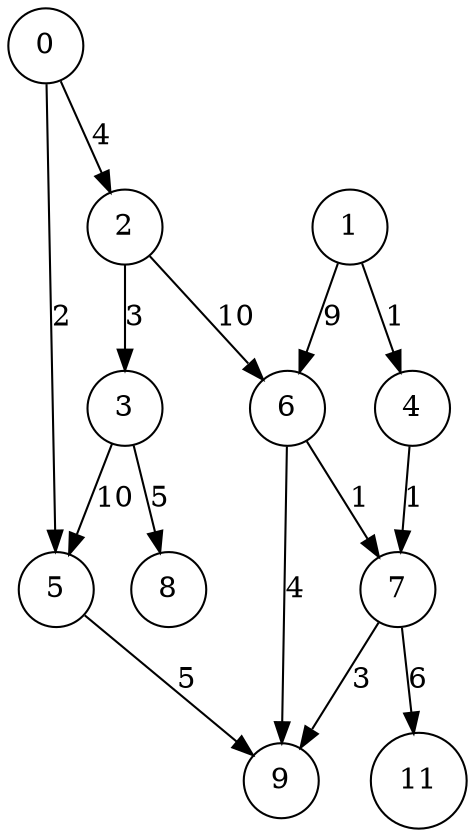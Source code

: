 digraph G {
node[shape=circle];
"7" -> "11" [label=6];
"2" -> "3" [label=3];
"6" -> "7" [label=1];
"0" -> "5" [label=2];
"4" -> "7" [label=1];
"1" -> "4" [label=1];
"7" -> "9" [label=3];
"5" -> "9" [label=5];
"0" -> "2" [label=4];
"6" -> "9" [label=4];
"3" -> "8" [label=5];
"1" -> "6" [label=9];
"2" -> "6" [label=10];
"3" -> "5" [label=10];
}
